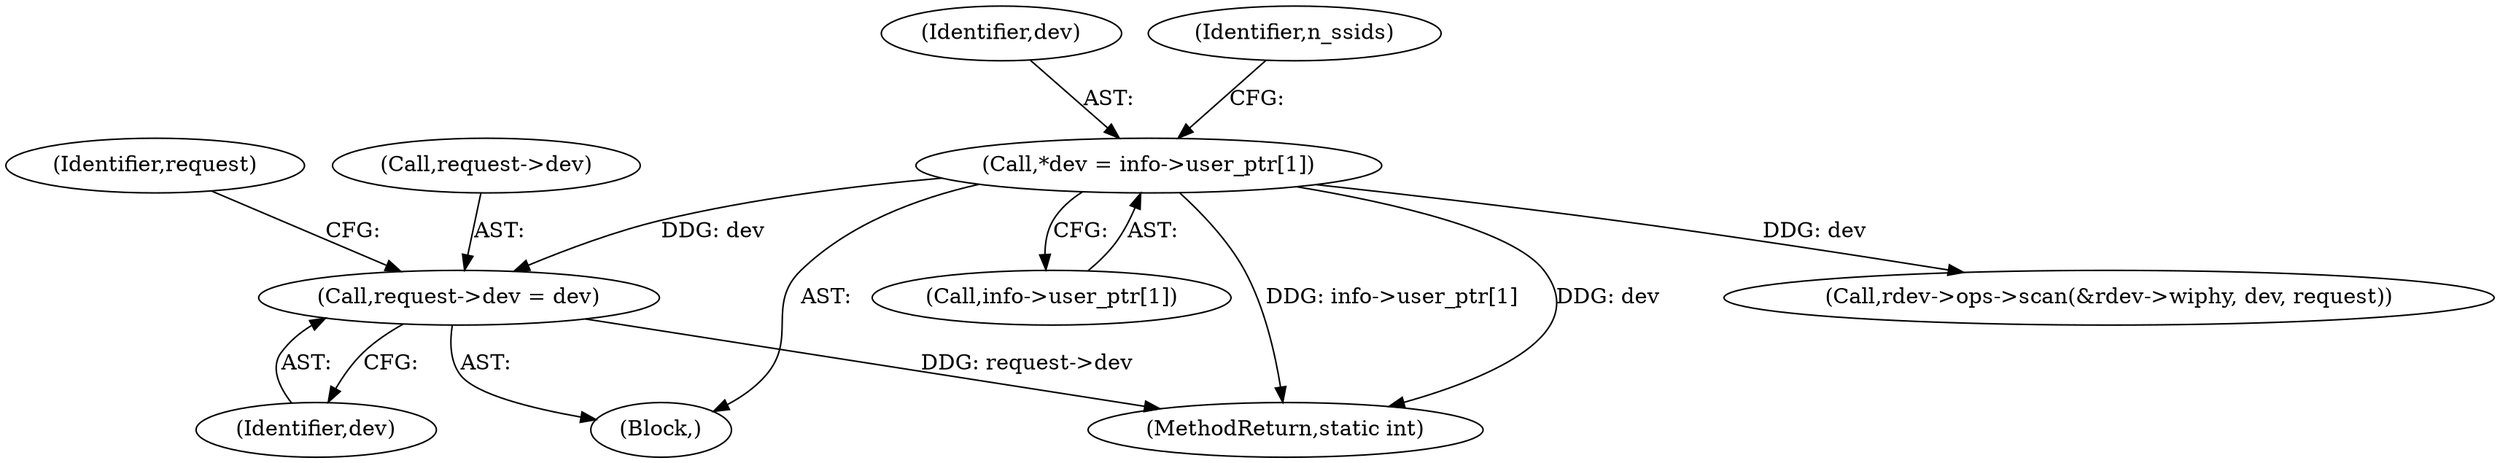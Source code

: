 digraph "0_linux_208c72f4fe44fe09577e7975ba0e7fa0278f3d03_0@pointer" {
"1000550" [label="(Call,request->dev = dev)"];
"1000116" [label="(Call,*dev = info->user_ptr[1])"];
"1000557" [label="(Identifier,request)"];
"1000550" [label="(Call,request->dev = dev)"];
"1000554" [label="(Identifier,dev)"];
"1000598" [label="(MethodReturn,static int)"];
"1000117" [label="(Identifier,dev)"];
"1000570" [label="(Call,rdev->ops->scan(&rdev->wiphy, dev, request))"];
"1000106" [label="(Block,)"];
"1000118" [label="(Call,info->user_ptr[1])"];
"1000130" [label="(Identifier,n_ssids)"];
"1000116" [label="(Call,*dev = info->user_ptr[1])"];
"1000551" [label="(Call,request->dev)"];
"1000550" -> "1000106"  [label="AST: "];
"1000550" -> "1000554"  [label="CFG: "];
"1000551" -> "1000550"  [label="AST: "];
"1000554" -> "1000550"  [label="AST: "];
"1000557" -> "1000550"  [label="CFG: "];
"1000550" -> "1000598"  [label="DDG: request->dev"];
"1000116" -> "1000550"  [label="DDG: dev"];
"1000116" -> "1000106"  [label="AST: "];
"1000116" -> "1000118"  [label="CFG: "];
"1000117" -> "1000116"  [label="AST: "];
"1000118" -> "1000116"  [label="AST: "];
"1000130" -> "1000116"  [label="CFG: "];
"1000116" -> "1000598"  [label="DDG: dev"];
"1000116" -> "1000598"  [label="DDG: info->user_ptr[1]"];
"1000116" -> "1000570"  [label="DDG: dev"];
}
